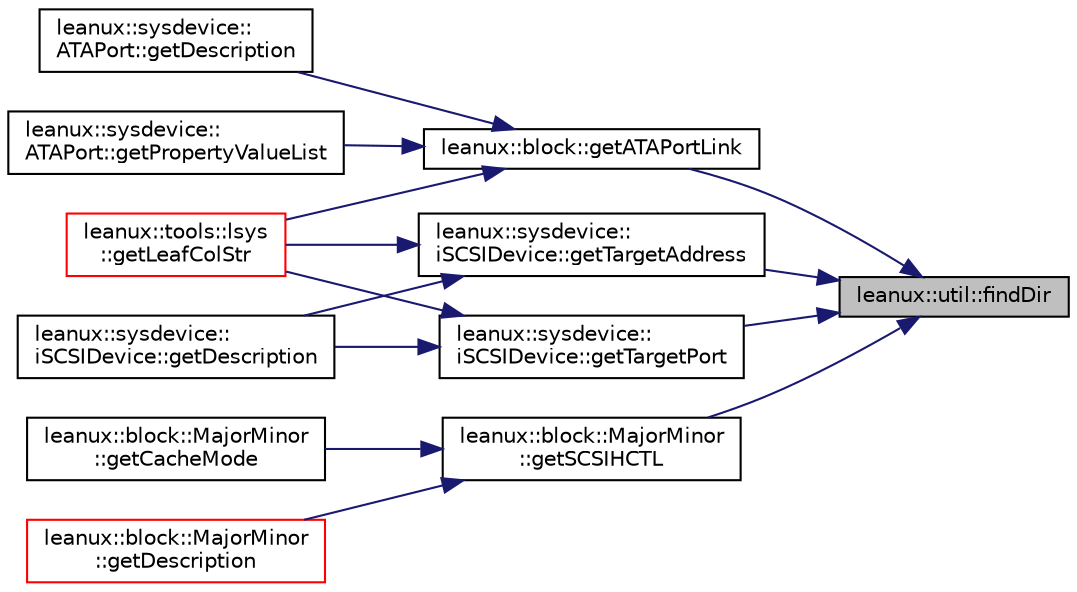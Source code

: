 digraph "leanux::util::findDir"
{
 // LATEX_PDF_SIZE
  bgcolor="transparent";
  edge [fontname="Helvetica",fontsize="10",labelfontname="Helvetica",labelfontsize="10"];
  node [fontname="Helvetica",fontsize="10",shape=record];
  rankdir="RL";
  Node1 [label="leanux::util::findDir",height=0.2,width=0.4,color="black", fillcolor="grey75", style="filled", fontcolor="black",tooltip="Find subdirectories, first match is returned, if any."];
  Node1 -> Node2 [dir="back",color="midnightblue",fontsize="10",style="solid",fontname="Helvetica"];
  Node2 [label="leanux::block::getATAPortLink",height=0.2,width=0.4,color="black",URL="$namespaceleanux_1_1block.html#a2fd6c671acf6577de8e98ae661e6894d",tooltip="Get the ATA port link."];
  Node2 -> Node3 [dir="back",color="midnightblue",fontsize="10",style="solid",fontname="Helvetica"];
  Node3 [label="leanux::sysdevice::\lATAPort::getDescription",height=0.2,width=0.4,color="black",URL="$classleanux_1_1sysdevice_1_1ATAPort.html#aa4999781a141405074f4f7aecb1a5702",tooltip="Get a human readable description of this SysDevice."];
  Node2 -> Node4 [dir="back",color="midnightblue",fontsize="10",style="solid",fontname="Helvetica"];
  Node4 [label="leanux::tools::lsys\l::getLeafColStr",height=0.2,width=0.4,color="red",URL="$namespaceleanux_1_1tools_1_1lsys.html#a4a56050ff78d8c77b6a699ff6d5aea50",tooltip="get named field attributes for the SysDevice."];
  Node2 -> Node9 [dir="back",color="midnightblue",fontsize="10",style="solid",fontname="Helvetica"];
  Node9 [label="leanux::sysdevice::\lATAPort::getPropertyValueList",height=0.2,width=0.4,color="black",URL="$classleanux_1_1sysdevice_1_1ATAPort.html#a726d252b0be10fe77bfd10bf12421ed3",tooltip=" "];
  Node1 -> Node10 [dir="back",color="midnightblue",fontsize="10",style="solid",fontname="Helvetica"];
  Node10 [label="leanux::block::MajorMinor\l::getSCSIHCTL",height=0.2,width=0.4,color="black",URL="$classleanux_1_1block_1_1MajorMinor.html#a322147b2e87ccbb0b5ffa42b18d03b4e",tooltip="get the host:channel:target:lun addess for the device."];
  Node10 -> Node11 [dir="back",color="midnightblue",fontsize="10",style="solid",fontname="Helvetica"];
  Node11 [label="leanux::block::MajorMinor\l::getCacheMode",height=0.2,width=0.4,color="black",URL="$classleanux_1_1block_1_1MajorMinor.html#a45064f081756fce365d620aba5e73481",tooltip="get the SCSI disk caching mode (write back/write through)."];
  Node10 -> Node12 [dir="back",color="midnightblue",fontsize="10",style="solid",fontname="Helvetica"];
  Node12 [label="leanux::block::MajorMinor\l::getDescription",height=0.2,width=0.4,color="red",URL="$classleanux_1_1block_1_1MajorMinor.html#a26a2363b1eea927b6ebb4aad44dea876",tooltip="Get a pretty-print description for the device."];
  Node1 -> Node17 [dir="back",color="midnightblue",fontsize="10",style="solid",fontname="Helvetica"];
  Node17 [label="leanux::sysdevice::\liSCSIDevice::getTargetAddress",height=0.2,width=0.4,color="black",URL="$classleanux_1_1sysdevice_1_1iSCSIDevice.html#ac27f2f46cf0bc8ae4f42a2186b6a24fb",tooltip=" "];
  Node17 -> Node18 [dir="back",color="midnightblue",fontsize="10",style="solid",fontname="Helvetica"];
  Node18 [label="leanux::sysdevice::\liSCSIDevice::getDescription",height=0.2,width=0.4,color="black",URL="$classleanux_1_1sysdevice_1_1iSCSIDevice.html#a2f46ff48d80ee056fa13e72e9d791c82",tooltip="Get a human readable description of this SysDevice."];
  Node17 -> Node4 [dir="back",color="midnightblue",fontsize="10",style="solid",fontname="Helvetica"];
  Node1 -> Node19 [dir="back",color="midnightblue",fontsize="10",style="solid",fontname="Helvetica"];
  Node19 [label="leanux::sysdevice::\liSCSIDevice::getTargetPort",height=0.2,width=0.4,color="black",URL="$classleanux_1_1sysdevice_1_1iSCSIDevice.html#ac3de0ea047730902b7044e567aaa90cd",tooltip=" "];
  Node19 -> Node18 [dir="back",color="midnightblue",fontsize="10",style="solid",fontname="Helvetica"];
  Node19 -> Node4 [dir="back",color="midnightblue",fontsize="10",style="solid",fontname="Helvetica"];
}
